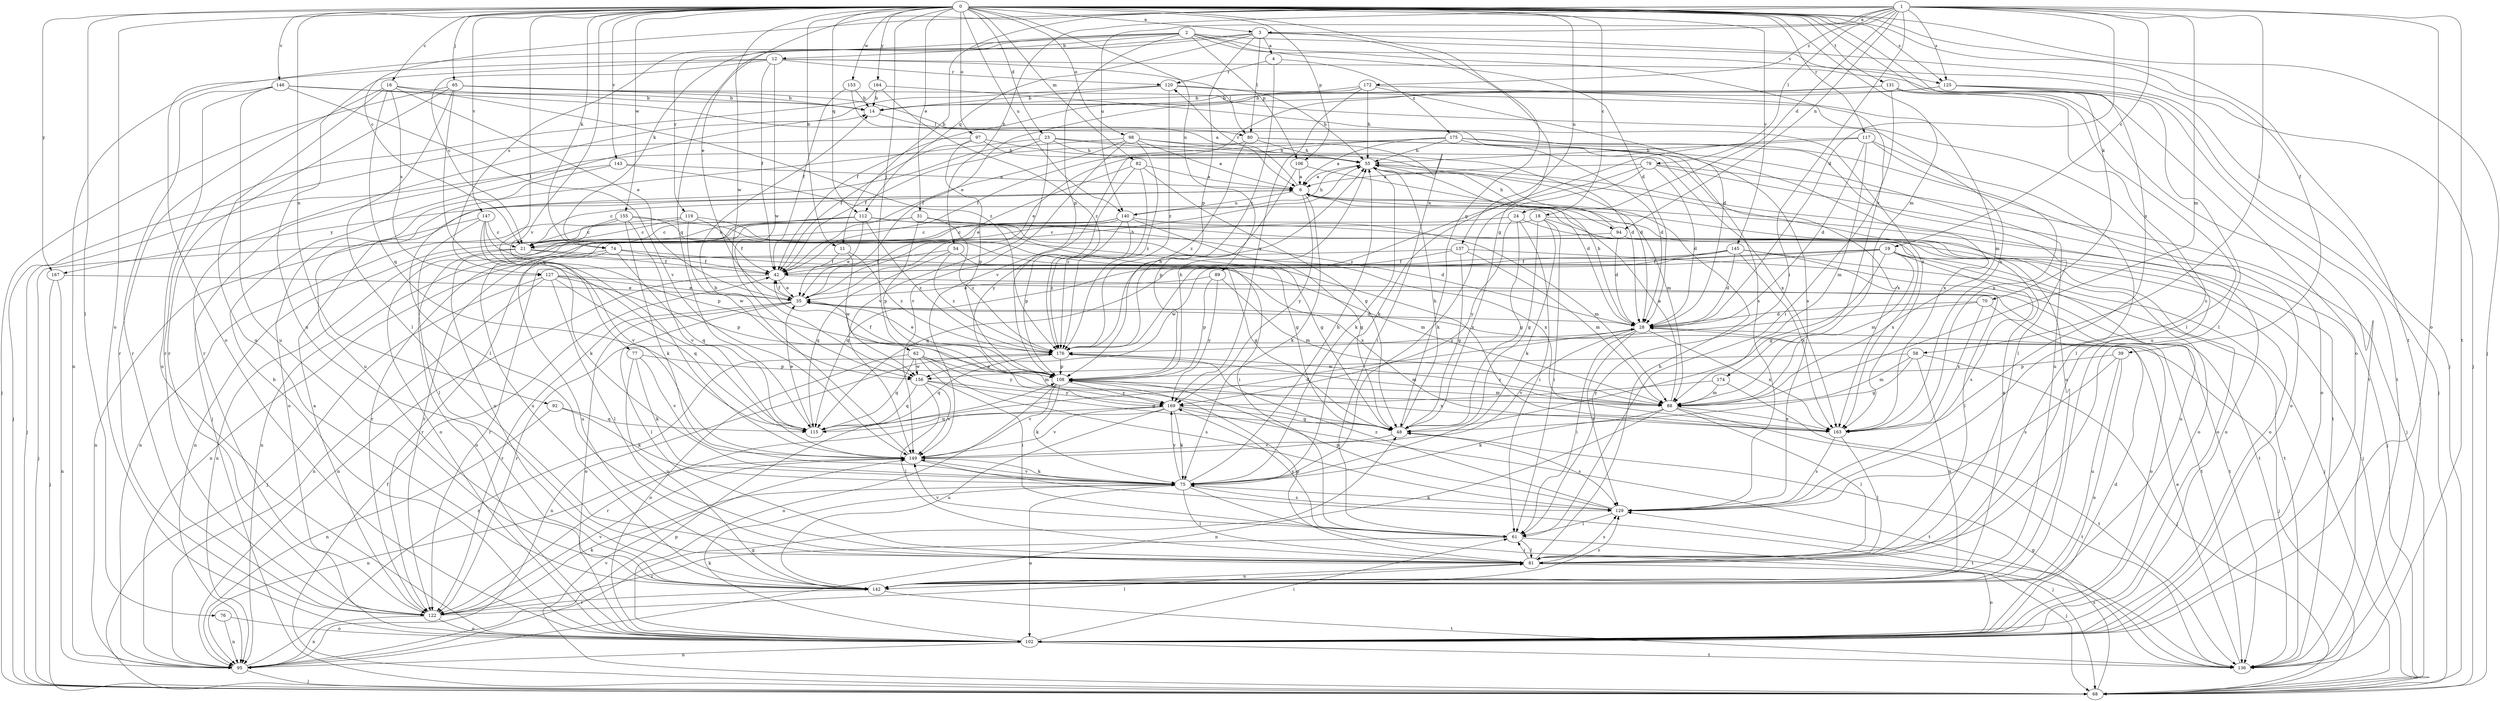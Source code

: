 strict digraph  {
0;
1;
2;
3;
4;
6;
11;
12;
14;
16;
18;
19;
21;
23;
24;
28;
31;
35;
39;
42;
48;
54;
55;
58;
61;
62;
65;
68;
70;
74;
75;
76;
77;
79;
80;
81;
82;
88;
89;
92;
94;
95;
97;
98;
102;
106;
108;
112;
115;
117;
119;
120;
122;
125;
127;
129;
131;
136;
137;
140;
142;
143;
145;
146;
147;
149;
153;
155;
156;
163;
164;
167;
169;
172;
174;
175;
176;
0 -> 3  [label=a];
0 -> 11  [label=b];
0 -> 16  [label=c];
0 -> 18  [label=c];
0 -> 23  [label=d];
0 -> 31  [label=e];
0 -> 39  [label=f];
0 -> 48  [label=g];
0 -> 62  [label=j];
0 -> 65  [label=j];
0 -> 68  [label=j];
0 -> 70  [label=k];
0 -> 74  [label=k];
0 -> 76  [label=l];
0 -> 77  [label=l];
0 -> 82  [label=m];
0 -> 88  [label=m];
0 -> 89  [label=n];
0 -> 92  [label=n];
0 -> 97  [label=o];
0 -> 98  [label=o];
0 -> 102  [label=o];
0 -> 106  [label=p];
0 -> 112  [label=q];
0 -> 117  [label=r];
0 -> 125  [label=s];
0 -> 131  [label=t];
0 -> 136  [label=t];
0 -> 137  [label=u];
0 -> 140  [label=u];
0 -> 143  [label=v];
0 -> 145  [label=v];
0 -> 146  [label=v];
0 -> 147  [label=v];
0 -> 149  [label=v];
0 -> 153  [label=w];
0 -> 155  [label=w];
0 -> 156  [label=w];
0 -> 163  [label=x];
0 -> 164  [label=y];
0 -> 167  [label=y];
1 -> 3  [label=a];
1 -> 11  [label=b];
1 -> 19  [label=c];
1 -> 21  [label=c];
1 -> 24  [label=d];
1 -> 28  [label=d];
1 -> 35  [label=e];
1 -> 54  [label=h];
1 -> 58  [label=i];
1 -> 61  [label=i];
1 -> 79  [label=l];
1 -> 88  [label=m];
1 -> 94  [label=n];
1 -> 102  [label=o];
1 -> 125  [label=s];
1 -> 136  [label=t];
1 -> 140  [label=u];
1 -> 172  [label=z];
2 -> 12  [label=b];
2 -> 28  [label=d];
2 -> 68  [label=j];
2 -> 102  [label=o];
2 -> 106  [label=p];
2 -> 108  [label=p];
2 -> 119  [label=r];
2 -> 125  [label=s];
2 -> 127  [label=s];
2 -> 174  [label=z];
3 -> 4  [label=a];
3 -> 48  [label=g];
3 -> 68  [label=j];
3 -> 74  [label=k];
3 -> 80  [label=l];
3 -> 108  [label=p];
3 -> 112  [label=q];
3 -> 115  [label=q];
4 -> 120  [label=r];
4 -> 175  [label=z];
4 -> 176  [label=z];
6 -> 21  [label=c];
6 -> 68  [label=j];
6 -> 75  [label=k];
6 -> 94  [label=n];
6 -> 120  [label=r];
6 -> 140  [label=u];
6 -> 167  [label=y];
6 -> 169  [label=y];
11 -> 42  [label=f];
11 -> 156  [label=w];
11 -> 176  [label=z];
12 -> 21  [label=c];
12 -> 42  [label=f];
12 -> 80  [label=l];
12 -> 95  [label=n];
12 -> 102  [label=o];
12 -> 120  [label=r];
12 -> 142  [label=u];
12 -> 156  [label=w];
14 -> 80  [label=l];
16 -> 14  [label=b];
16 -> 35  [label=e];
16 -> 115  [label=q];
16 -> 122  [label=r];
16 -> 127  [label=s];
16 -> 142  [label=u];
16 -> 176  [label=z];
18 -> 21  [label=c];
18 -> 48  [label=g];
18 -> 61  [label=i];
18 -> 75  [label=k];
18 -> 102  [label=o];
18 -> 163  [label=x];
19 -> 42  [label=f];
19 -> 48  [label=g];
19 -> 68  [label=j];
19 -> 88  [label=m];
19 -> 115  [label=q];
19 -> 129  [label=s];
19 -> 142  [label=u];
19 -> 156  [label=w];
21 -> 42  [label=f];
21 -> 88  [label=m];
21 -> 95  [label=n];
21 -> 102  [label=o];
23 -> 28  [label=d];
23 -> 42  [label=f];
23 -> 55  [label=h];
23 -> 142  [label=u];
23 -> 149  [label=v];
23 -> 163  [label=x];
24 -> 21  [label=c];
24 -> 48  [label=g];
24 -> 61  [label=i];
24 -> 102  [label=o];
24 -> 169  [label=y];
28 -> 55  [label=h];
28 -> 61  [label=i];
28 -> 68  [label=j];
28 -> 129  [label=s];
28 -> 149  [label=v];
28 -> 163  [label=x];
28 -> 176  [label=z];
31 -> 21  [label=c];
31 -> 28  [label=d];
31 -> 88  [label=m];
31 -> 102  [label=o];
31 -> 108  [label=p];
31 -> 142  [label=u];
31 -> 176  [label=z];
35 -> 28  [label=d];
35 -> 42  [label=f];
35 -> 55  [label=h];
35 -> 81  [label=l];
35 -> 102  [label=o];
35 -> 122  [label=r];
39 -> 102  [label=o];
39 -> 108  [label=p];
39 -> 129  [label=s];
39 -> 142  [label=u];
42 -> 35  [label=e];
42 -> 95  [label=n];
42 -> 136  [label=t];
48 -> 35  [label=e];
48 -> 55  [label=h];
48 -> 129  [label=s];
48 -> 149  [label=v];
54 -> 42  [label=f];
54 -> 48  [label=g];
54 -> 115  [label=q];
54 -> 176  [label=z];
55 -> 6  [label=a];
55 -> 75  [label=k];
55 -> 136  [label=t];
55 -> 142  [label=u];
58 -> 48  [label=g];
58 -> 68  [label=j];
58 -> 88  [label=m];
58 -> 142  [label=u];
58 -> 156  [label=w];
61 -> 68  [label=j];
61 -> 81  [label=l];
61 -> 122  [label=r];
61 -> 149  [label=v];
61 -> 169  [label=y];
62 -> 61  [label=i];
62 -> 88  [label=m];
62 -> 102  [label=o];
62 -> 115  [label=q];
62 -> 129  [label=s];
62 -> 156  [label=w];
62 -> 169  [label=y];
65 -> 14  [label=b];
65 -> 68  [label=j];
65 -> 81  [label=l];
65 -> 115  [label=q];
65 -> 122  [label=r];
65 -> 129  [label=s];
65 -> 163  [label=x];
68 -> 42  [label=f];
68 -> 108  [label=p];
68 -> 129  [label=s];
70 -> 28  [label=d];
70 -> 102  [label=o];
70 -> 122  [label=r];
70 -> 163  [label=x];
74 -> 42  [label=f];
74 -> 95  [label=n];
74 -> 115  [label=q];
74 -> 142  [label=u];
74 -> 163  [label=x];
75 -> 55  [label=h];
75 -> 68  [label=j];
75 -> 81  [label=l];
75 -> 102  [label=o];
75 -> 129  [label=s];
75 -> 149  [label=v];
75 -> 169  [label=y];
76 -> 95  [label=n];
76 -> 102  [label=o];
77 -> 75  [label=k];
77 -> 108  [label=p];
77 -> 142  [label=u];
77 -> 149  [label=v];
79 -> 6  [label=a];
79 -> 28  [label=d];
79 -> 68  [label=j];
79 -> 75  [label=k];
79 -> 102  [label=o];
79 -> 176  [label=z];
80 -> 55  [label=h];
80 -> 68  [label=j];
80 -> 142  [label=u];
80 -> 163  [label=x];
80 -> 176  [label=z];
81 -> 55  [label=h];
81 -> 61  [label=i];
81 -> 102  [label=o];
81 -> 108  [label=p];
81 -> 129  [label=s];
81 -> 142  [label=u];
82 -> 6  [label=a];
82 -> 35  [label=e];
82 -> 48  [label=g];
82 -> 169  [label=y];
82 -> 176  [label=z];
88 -> 6  [label=a];
88 -> 75  [label=k];
88 -> 81  [label=l];
88 -> 95  [label=n];
88 -> 136  [label=t];
88 -> 163  [label=x];
88 -> 176  [label=z];
89 -> 35  [label=e];
89 -> 88  [label=m];
89 -> 108  [label=p];
89 -> 169  [label=y];
92 -> 75  [label=k];
92 -> 95  [label=n];
92 -> 115  [label=q];
94 -> 28  [label=d];
94 -> 55  [label=h];
94 -> 68  [label=j];
94 -> 122  [label=r];
95 -> 48  [label=g];
95 -> 68  [label=j];
95 -> 149  [label=v];
95 -> 176  [label=z];
97 -> 28  [label=d];
97 -> 42  [label=f];
97 -> 55  [label=h];
97 -> 68  [label=j];
97 -> 108  [label=p];
98 -> 6  [label=a];
98 -> 42  [label=f];
98 -> 55  [label=h];
98 -> 61  [label=i];
98 -> 81  [label=l];
98 -> 149  [label=v];
98 -> 176  [label=z];
102 -> 14  [label=b];
102 -> 28  [label=d];
102 -> 61  [label=i];
102 -> 75  [label=k];
102 -> 95  [label=n];
102 -> 136  [label=t];
106 -> 6  [label=a];
106 -> 88  [label=m];
106 -> 108  [label=p];
108 -> 42  [label=f];
108 -> 55  [label=h];
108 -> 75  [label=k];
108 -> 88  [label=m];
108 -> 102  [label=o];
108 -> 149  [label=v];
108 -> 163  [label=x];
108 -> 169  [label=y];
112 -> 21  [label=c];
112 -> 35  [label=e];
112 -> 48  [label=g];
112 -> 95  [label=n];
112 -> 102  [label=o];
112 -> 142  [label=u];
112 -> 163  [label=x];
112 -> 176  [label=z];
115 -> 28  [label=d];
115 -> 35  [label=e];
117 -> 28  [label=d];
117 -> 55  [label=h];
117 -> 75  [label=k];
117 -> 81  [label=l];
117 -> 88  [label=m];
117 -> 163  [label=x];
119 -> 21  [label=c];
119 -> 42  [label=f];
119 -> 95  [label=n];
119 -> 156  [label=w];
119 -> 163  [label=x];
120 -> 14  [label=b];
120 -> 55  [label=h];
120 -> 122  [label=r];
120 -> 142  [label=u];
120 -> 176  [label=z];
122 -> 6  [label=a];
122 -> 75  [label=k];
122 -> 81  [label=l];
122 -> 95  [label=n];
122 -> 102  [label=o];
122 -> 149  [label=v];
125 -> 14  [label=b];
125 -> 35  [label=e];
125 -> 68  [label=j];
125 -> 81  [label=l];
125 -> 136  [label=t];
127 -> 35  [label=e];
127 -> 68  [label=j];
127 -> 81  [label=l];
127 -> 95  [label=n];
127 -> 108  [label=p];
127 -> 115  [label=q];
127 -> 136  [label=t];
129 -> 61  [label=i];
129 -> 75  [label=k];
129 -> 108  [label=p];
129 -> 176  [label=z];
131 -> 14  [label=b];
131 -> 61  [label=i];
131 -> 81  [label=l];
131 -> 129  [label=s];
131 -> 136  [label=t];
131 -> 149  [label=v];
136 -> 35  [label=e];
136 -> 48  [label=g];
137 -> 42  [label=f];
137 -> 48  [label=g];
137 -> 88  [label=m];
137 -> 122  [label=r];
137 -> 136  [label=t];
140 -> 21  [label=c];
140 -> 48  [label=g];
140 -> 55  [label=h];
140 -> 95  [label=n];
140 -> 102  [label=o];
140 -> 108  [label=p];
140 -> 122  [label=r];
140 -> 176  [label=z];
142 -> 6  [label=a];
142 -> 122  [label=r];
142 -> 129  [label=s];
142 -> 136  [label=t];
143 -> 6  [label=a];
143 -> 28  [label=d];
143 -> 68  [label=j];
143 -> 102  [label=o];
145 -> 28  [label=d];
145 -> 42  [label=f];
145 -> 81  [label=l];
145 -> 115  [label=q];
145 -> 122  [label=r];
145 -> 136  [label=t];
145 -> 163  [label=x];
146 -> 14  [label=b];
146 -> 102  [label=o];
146 -> 122  [label=r];
146 -> 129  [label=s];
146 -> 142  [label=u];
146 -> 149  [label=v];
147 -> 21  [label=c];
147 -> 75  [label=k];
147 -> 81  [label=l];
147 -> 95  [label=n];
147 -> 108  [label=p];
147 -> 149  [label=v];
149 -> 14  [label=b];
149 -> 75  [label=k];
149 -> 95  [label=n];
149 -> 136  [label=t];
153 -> 6  [label=a];
153 -> 14  [label=b];
153 -> 42  [label=f];
155 -> 21  [label=c];
155 -> 48  [label=g];
155 -> 61  [label=i];
155 -> 68  [label=j];
155 -> 75  [label=k];
155 -> 149  [label=v];
156 -> 48  [label=g];
156 -> 81  [label=l];
156 -> 115  [label=q];
156 -> 149  [label=v];
156 -> 169  [label=y];
163 -> 81  [label=l];
163 -> 129  [label=s];
164 -> 14  [label=b];
164 -> 122  [label=r];
164 -> 163  [label=x];
164 -> 176  [label=z];
167 -> 35  [label=e];
167 -> 68  [label=j];
167 -> 95  [label=n];
169 -> 48  [label=g];
169 -> 75  [label=k];
169 -> 115  [label=q];
169 -> 122  [label=r];
169 -> 136  [label=t];
169 -> 142  [label=u];
169 -> 149  [label=v];
172 -> 14  [label=b];
172 -> 28  [label=d];
172 -> 42  [label=f];
172 -> 55  [label=h];
172 -> 88  [label=m];
172 -> 169  [label=y];
174 -> 88  [label=m];
174 -> 136  [label=t];
174 -> 169  [label=y];
175 -> 6  [label=a];
175 -> 28  [label=d];
175 -> 35  [label=e];
175 -> 42  [label=f];
175 -> 55  [label=h];
175 -> 81  [label=l];
175 -> 102  [label=o];
175 -> 163  [label=x];
176 -> 35  [label=e];
176 -> 55  [label=h];
176 -> 88  [label=m];
176 -> 95  [label=n];
176 -> 108  [label=p];
176 -> 115  [label=q];
}
